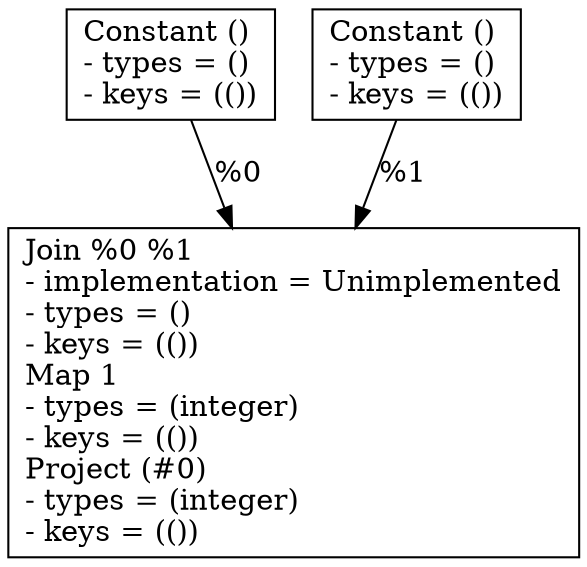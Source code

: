 digraph G {
    node0 [shape = record, label="Constant ()\l- types = ()\l- keys = (())\l"]
    node1 [shape = record, label="Constant ()\l- types = ()\l- keys = (())\l"]
    node2 [shape = record, label="Join %0 %1\l- implementation = Unimplemented\l- types = ()\l- keys = (())\lMap 1\l- types = (integer)\l- keys = (())\lProject (#0)\l- types = (integer)\l- keys = (())\l"]
    node0 -> node2 [label = "%0\l"]
    node1 -> node2 [label = "%1\l"]
}
